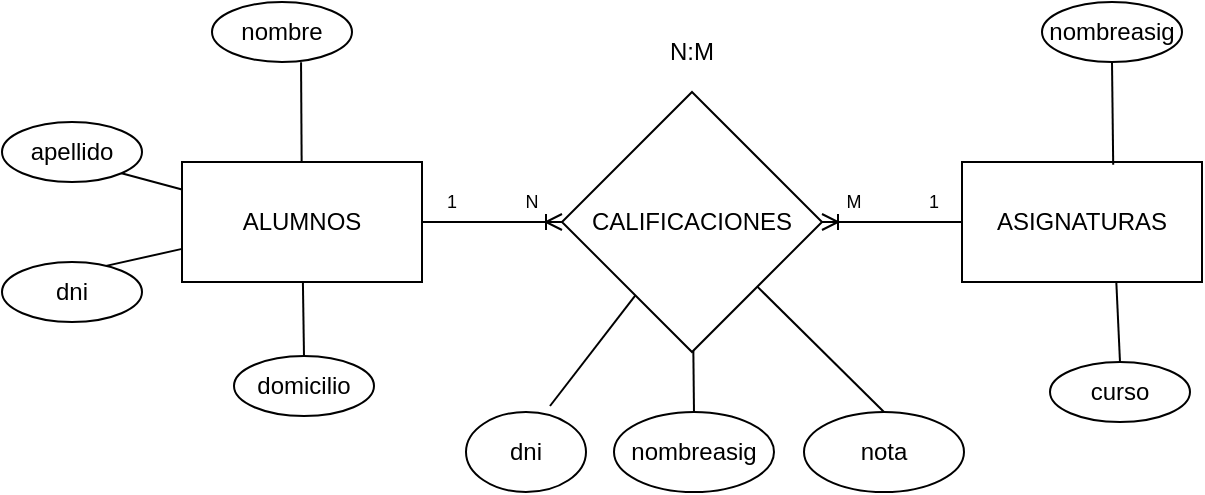 <mxfile version="21.3.2">
  <diagram name="Página-1" id="v9_--w1hHCulFpuUxijB">
    <mxGraphModel dx="733" dy="404" grid="1" gridSize="10" guides="1" tooltips="1" connect="1" arrows="1" fold="1" page="1" pageScale="1" pageWidth="827" pageHeight="1169" math="0" shadow="0">
      <root>
        <mxCell id="0" />
        <mxCell id="1" parent="0" />
        <mxCell id="Aq9LVEX5dojz8AcEyIv9-44" style="rounded=0;orthogonalLoop=1;jettySize=auto;html=1;entryX=0.7;entryY=-0.075;entryDx=0;entryDy=0;entryPerimeter=0;endArrow=none;endFill=0;" edge="1" parent="1" source="Aq9LVEX5dojz8AcEyIv9-1" target="Aq9LVEX5dojz8AcEyIv9-41">
          <mxGeometry relative="1" as="geometry" />
        </mxCell>
        <mxCell id="Aq9LVEX5dojz8AcEyIv9-45" style="rounded=0;orthogonalLoop=1;jettySize=auto;html=1;entryX=0.5;entryY=0;entryDx=0;entryDy=0;endArrow=none;endFill=0;" edge="1" parent="1" source="Aq9LVEX5dojz8AcEyIv9-1" target="Aq9LVEX5dojz8AcEyIv9-42">
          <mxGeometry relative="1" as="geometry" />
        </mxCell>
        <mxCell id="Aq9LVEX5dojz8AcEyIv9-46" style="rounded=0;orthogonalLoop=1;jettySize=auto;html=1;entryX=0.5;entryY=0;entryDx=0;entryDy=0;endArrow=none;endFill=0;" edge="1" parent="1" source="Aq9LVEX5dojz8AcEyIv9-1" target="Aq9LVEX5dojz8AcEyIv9-43">
          <mxGeometry relative="1" as="geometry" />
        </mxCell>
        <mxCell id="Aq9LVEX5dojz8AcEyIv9-1" value="CALIFICACIONES" style="rhombus;whiteSpace=wrap;html=1;" vertex="1" parent="1">
          <mxGeometry x="310" y="175" width="130" height="130" as="geometry" />
        </mxCell>
        <mxCell id="Aq9LVEX5dojz8AcEyIv9-33" style="rounded=0;orthogonalLoop=1;jettySize=auto;html=1;entryX=0.636;entryY=1.006;entryDx=0;entryDy=0;entryPerimeter=0;endArrow=none;endFill=0;" edge="1" parent="1" source="Aq9LVEX5dojz8AcEyIv9-2" target="Aq9LVEX5dojz8AcEyIv9-5">
          <mxGeometry relative="1" as="geometry" />
        </mxCell>
        <mxCell id="Aq9LVEX5dojz8AcEyIv9-34" style="rounded=0;orthogonalLoop=1;jettySize=auto;html=1;entryX=1;entryY=1;entryDx=0;entryDy=0;endArrow=none;endFill=0;" edge="1" parent="1" source="Aq9LVEX5dojz8AcEyIv9-2" target="Aq9LVEX5dojz8AcEyIv9-6">
          <mxGeometry relative="1" as="geometry" />
        </mxCell>
        <mxCell id="Aq9LVEX5dojz8AcEyIv9-35" style="rounded=0;orthogonalLoop=1;jettySize=auto;html=1;entryX=0.5;entryY=0;entryDx=0;entryDy=0;endArrow=none;endFill=0;" edge="1" parent="1" source="Aq9LVEX5dojz8AcEyIv9-2" target="Aq9LVEX5dojz8AcEyIv9-8">
          <mxGeometry relative="1" as="geometry" />
        </mxCell>
        <mxCell id="Aq9LVEX5dojz8AcEyIv9-36" style="rounded=0;orthogonalLoop=1;jettySize=auto;html=1;entryX=0.688;entryY=0.094;entryDx=0;entryDy=0;entryPerimeter=0;endArrow=none;endFill=0;" edge="1" parent="1" source="Aq9LVEX5dojz8AcEyIv9-2" target="Aq9LVEX5dojz8AcEyIv9-7">
          <mxGeometry relative="1" as="geometry" />
        </mxCell>
        <mxCell id="Aq9LVEX5dojz8AcEyIv9-38" style="edgeStyle=orthogonalEdgeStyle;rounded=0;orthogonalLoop=1;jettySize=auto;html=1;endArrow=ERoneToMany;endFill=0;exitX=1;exitY=0.5;exitDx=0;exitDy=0;" edge="1" parent="1" source="Aq9LVEX5dojz8AcEyIv9-2" target="Aq9LVEX5dojz8AcEyIv9-1">
          <mxGeometry relative="1" as="geometry" />
        </mxCell>
        <mxCell id="Aq9LVEX5dojz8AcEyIv9-2" value="ALUMNOS" style="rounded=0;whiteSpace=wrap;html=1;" vertex="1" parent="1">
          <mxGeometry x="120" y="210" width="120" height="60" as="geometry" />
        </mxCell>
        <mxCell id="Aq9LVEX5dojz8AcEyIv9-39" style="edgeStyle=orthogonalEdgeStyle;rounded=0;orthogonalLoop=1;jettySize=auto;html=1;endArrow=ERoneToMany;endFill=0;" edge="1" parent="1" source="Aq9LVEX5dojz8AcEyIv9-3" target="Aq9LVEX5dojz8AcEyIv9-1">
          <mxGeometry relative="1" as="geometry" />
        </mxCell>
        <mxCell id="Aq9LVEX5dojz8AcEyIv9-3" value="ASIGNATURAS" style="rounded=0;whiteSpace=wrap;html=1;" vertex="1" parent="1">
          <mxGeometry x="510" y="210" width="120" height="60" as="geometry" />
        </mxCell>
        <mxCell id="Aq9LVEX5dojz8AcEyIv9-5" value="nombre" style="ellipse;whiteSpace=wrap;html=1;" vertex="1" parent="1">
          <mxGeometry x="135" y="130" width="70" height="30" as="geometry" />
        </mxCell>
        <mxCell id="Aq9LVEX5dojz8AcEyIv9-6" value="apellido" style="ellipse;whiteSpace=wrap;html=1;" vertex="1" parent="1">
          <mxGeometry x="30" y="190" width="70" height="30" as="geometry" />
        </mxCell>
        <mxCell id="Aq9LVEX5dojz8AcEyIv9-7" value="dni" style="ellipse;whiteSpace=wrap;html=1;" vertex="1" parent="1">
          <mxGeometry x="30" y="260" width="70" height="30" as="geometry" />
        </mxCell>
        <mxCell id="Aq9LVEX5dojz8AcEyIv9-8" value="domicilio" style="ellipse;whiteSpace=wrap;html=1;" vertex="1" parent="1">
          <mxGeometry x="146" y="307" width="70" height="30" as="geometry" />
        </mxCell>
        <mxCell id="Aq9LVEX5dojz8AcEyIv9-9" value="nombreasig" style="ellipse;whiteSpace=wrap;html=1;" vertex="1" parent="1">
          <mxGeometry x="550" y="130" width="70" height="30" as="geometry" />
        </mxCell>
        <mxCell id="Aq9LVEX5dojz8AcEyIv9-10" value="curso" style="ellipse;whiteSpace=wrap;html=1;" vertex="1" parent="1">
          <mxGeometry x="554" y="310" width="70" height="30" as="geometry" />
        </mxCell>
        <mxCell id="Aq9LVEX5dojz8AcEyIv9-28" value="" style="endArrow=none;html=1;rounded=0;entryX=0.643;entryY=1.002;entryDx=0;entryDy=0;entryPerimeter=0;exitX=0.5;exitY=0;exitDx=0;exitDy=0;" edge="1" parent="1" source="Aq9LVEX5dojz8AcEyIv9-10" target="Aq9LVEX5dojz8AcEyIv9-3">
          <mxGeometry width="50" height="50" relative="1" as="geometry">
            <mxPoint x="590" y="310" as="sourcePoint" />
            <mxPoint x="595" y="270" as="targetPoint" />
          </mxGeometry>
        </mxCell>
        <mxCell id="Aq9LVEX5dojz8AcEyIv9-30" value="" style="endArrow=none;html=1;rounded=0;entryX=0.5;entryY=1;entryDx=0;entryDy=0;exitX=0.63;exitY=0.023;exitDx=0;exitDy=0;exitPerimeter=0;" edge="1" parent="1" source="Aq9LVEX5dojz8AcEyIv9-3" target="Aq9LVEX5dojz8AcEyIv9-9">
          <mxGeometry width="50" height="50" relative="1" as="geometry">
            <mxPoint x="570" y="210" as="sourcePoint" />
            <mxPoint x="620" y="160" as="targetPoint" />
          </mxGeometry>
        </mxCell>
        <mxCell id="Aq9LVEX5dojz8AcEyIv9-41" value="dni" style="ellipse;whiteSpace=wrap;html=1;" vertex="1" parent="1">
          <mxGeometry x="262" y="335" width="60" height="40" as="geometry" />
        </mxCell>
        <mxCell id="Aq9LVEX5dojz8AcEyIv9-42" value="nombreasig" style="ellipse;whiteSpace=wrap;html=1;" vertex="1" parent="1">
          <mxGeometry x="336" y="335" width="80" height="40" as="geometry" />
        </mxCell>
        <mxCell id="Aq9LVEX5dojz8AcEyIv9-43" value="nota" style="ellipse;whiteSpace=wrap;html=1;" vertex="1" parent="1">
          <mxGeometry x="431" y="335" width="80" height="40" as="geometry" />
        </mxCell>
        <mxCell id="Aq9LVEX5dojz8AcEyIv9-47" value="N:M" style="text;html=1;strokeColor=none;fillColor=none;align=center;verticalAlign=middle;whiteSpace=wrap;rounded=0;" vertex="1" parent="1">
          <mxGeometry x="345" y="140" width="60" height="30" as="geometry" />
        </mxCell>
        <mxCell id="Aq9LVEX5dojz8AcEyIv9-48" value="1" style="text;html=1;strokeColor=none;fillColor=none;align=center;verticalAlign=middle;whiteSpace=wrap;rounded=0;fontSize=9;" vertex="1" parent="1">
          <mxGeometry x="240" y="220" width="30" height="20" as="geometry" />
        </mxCell>
        <mxCell id="Aq9LVEX5dojz8AcEyIv9-49" value="N" style="text;html=1;strokeColor=none;fillColor=none;align=center;verticalAlign=middle;whiteSpace=wrap;rounded=0;fontSize=9;" vertex="1" parent="1">
          <mxGeometry x="280" y="220" width="30" height="20" as="geometry" />
        </mxCell>
        <mxCell id="Aq9LVEX5dojz8AcEyIv9-50" value="M" style="text;html=1;strokeColor=none;fillColor=none;align=center;verticalAlign=middle;whiteSpace=wrap;rounded=0;fontSize=9;" vertex="1" parent="1">
          <mxGeometry x="441" y="220" width="30" height="20" as="geometry" />
        </mxCell>
        <mxCell id="Aq9LVEX5dojz8AcEyIv9-51" value="1" style="text;html=1;strokeColor=none;fillColor=none;align=center;verticalAlign=middle;whiteSpace=wrap;rounded=0;fontSize=9;" vertex="1" parent="1">
          <mxGeometry x="481" y="220" width="30" height="20" as="geometry" />
        </mxCell>
      </root>
    </mxGraphModel>
  </diagram>
</mxfile>
